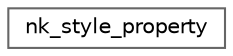 digraph "Graphical Class Hierarchy"
{
 // LATEX_PDF_SIZE
  bgcolor="transparent";
  edge [fontname=Helvetica,fontsize=10,labelfontname=Helvetica,labelfontsize=10];
  node [fontname=Helvetica,fontsize=10,shape=box,height=0.2,width=0.4];
  rankdir="LR";
  Node0 [id="Node000000",label="nk_style_property",height=0.2,width=0.4,color="grey40", fillcolor="white", style="filled",URL="$structnk__style__property.html",tooltip=" "];
}
